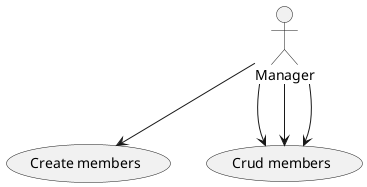 @startuml
:Manager: --> (Create members)
:Manager: --> (Crud members)
:Manager: --> (Crud members)
:Manager: --> (Crud members)

@enduml
